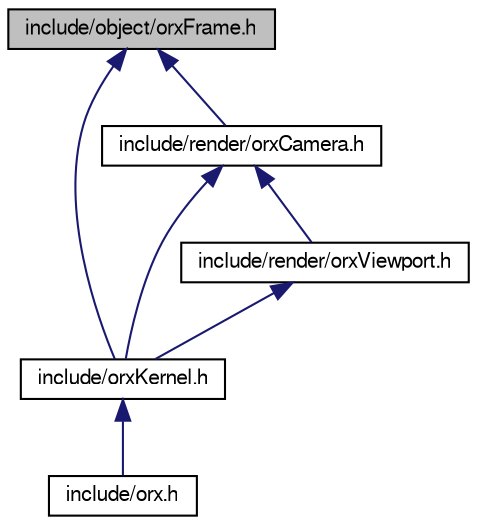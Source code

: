 digraph G
{
  bgcolor="transparent";
  edge [fontname="FreeSans",fontsize=10,labelfontname="FreeSans",labelfontsize=10];
  node [fontname="FreeSans",fontsize=10,shape=record];
  Node1 [label="include/object/orxFrame.h",height=0.2,width=0.4,color="black", fillcolor="grey75", style="filled" fontcolor="black"];
  Node1 -> Node2 [dir=back,color="midnightblue",fontsize=10,style="solid",fontname="FreeSans"];
  Node2 [label="include/orxKernel.h",height=0.2,width=0.4,color="black",URL="$orx_kernel_8h.html"];
  Node2 -> Node3 [dir=back,color="midnightblue",fontsize=10,style="solid",fontname="FreeSans"];
  Node3 [label="include/orx.h",height=0.2,width=0.4,color="black",URL="$orx_8h.html"];
  Node1 -> Node4 [dir=back,color="midnightblue",fontsize=10,style="solid",fontname="FreeSans"];
  Node4 [label="include/render/orxCamera.h",height=0.2,width=0.4,color="black",URL="$orx_camera_8h.html"];
  Node4 -> Node2 [dir=back,color="midnightblue",fontsize=10,style="solid",fontname="FreeSans"];
  Node4 -> Node5 [dir=back,color="midnightblue",fontsize=10,style="solid",fontname="FreeSans"];
  Node5 [label="include/render/orxViewport.h",height=0.2,width=0.4,color="black",URL="$orx_viewport_8h.html"];
  Node5 -> Node2 [dir=back,color="midnightblue",fontsize=10,style="solid",fontname="FreeSans"];
}
